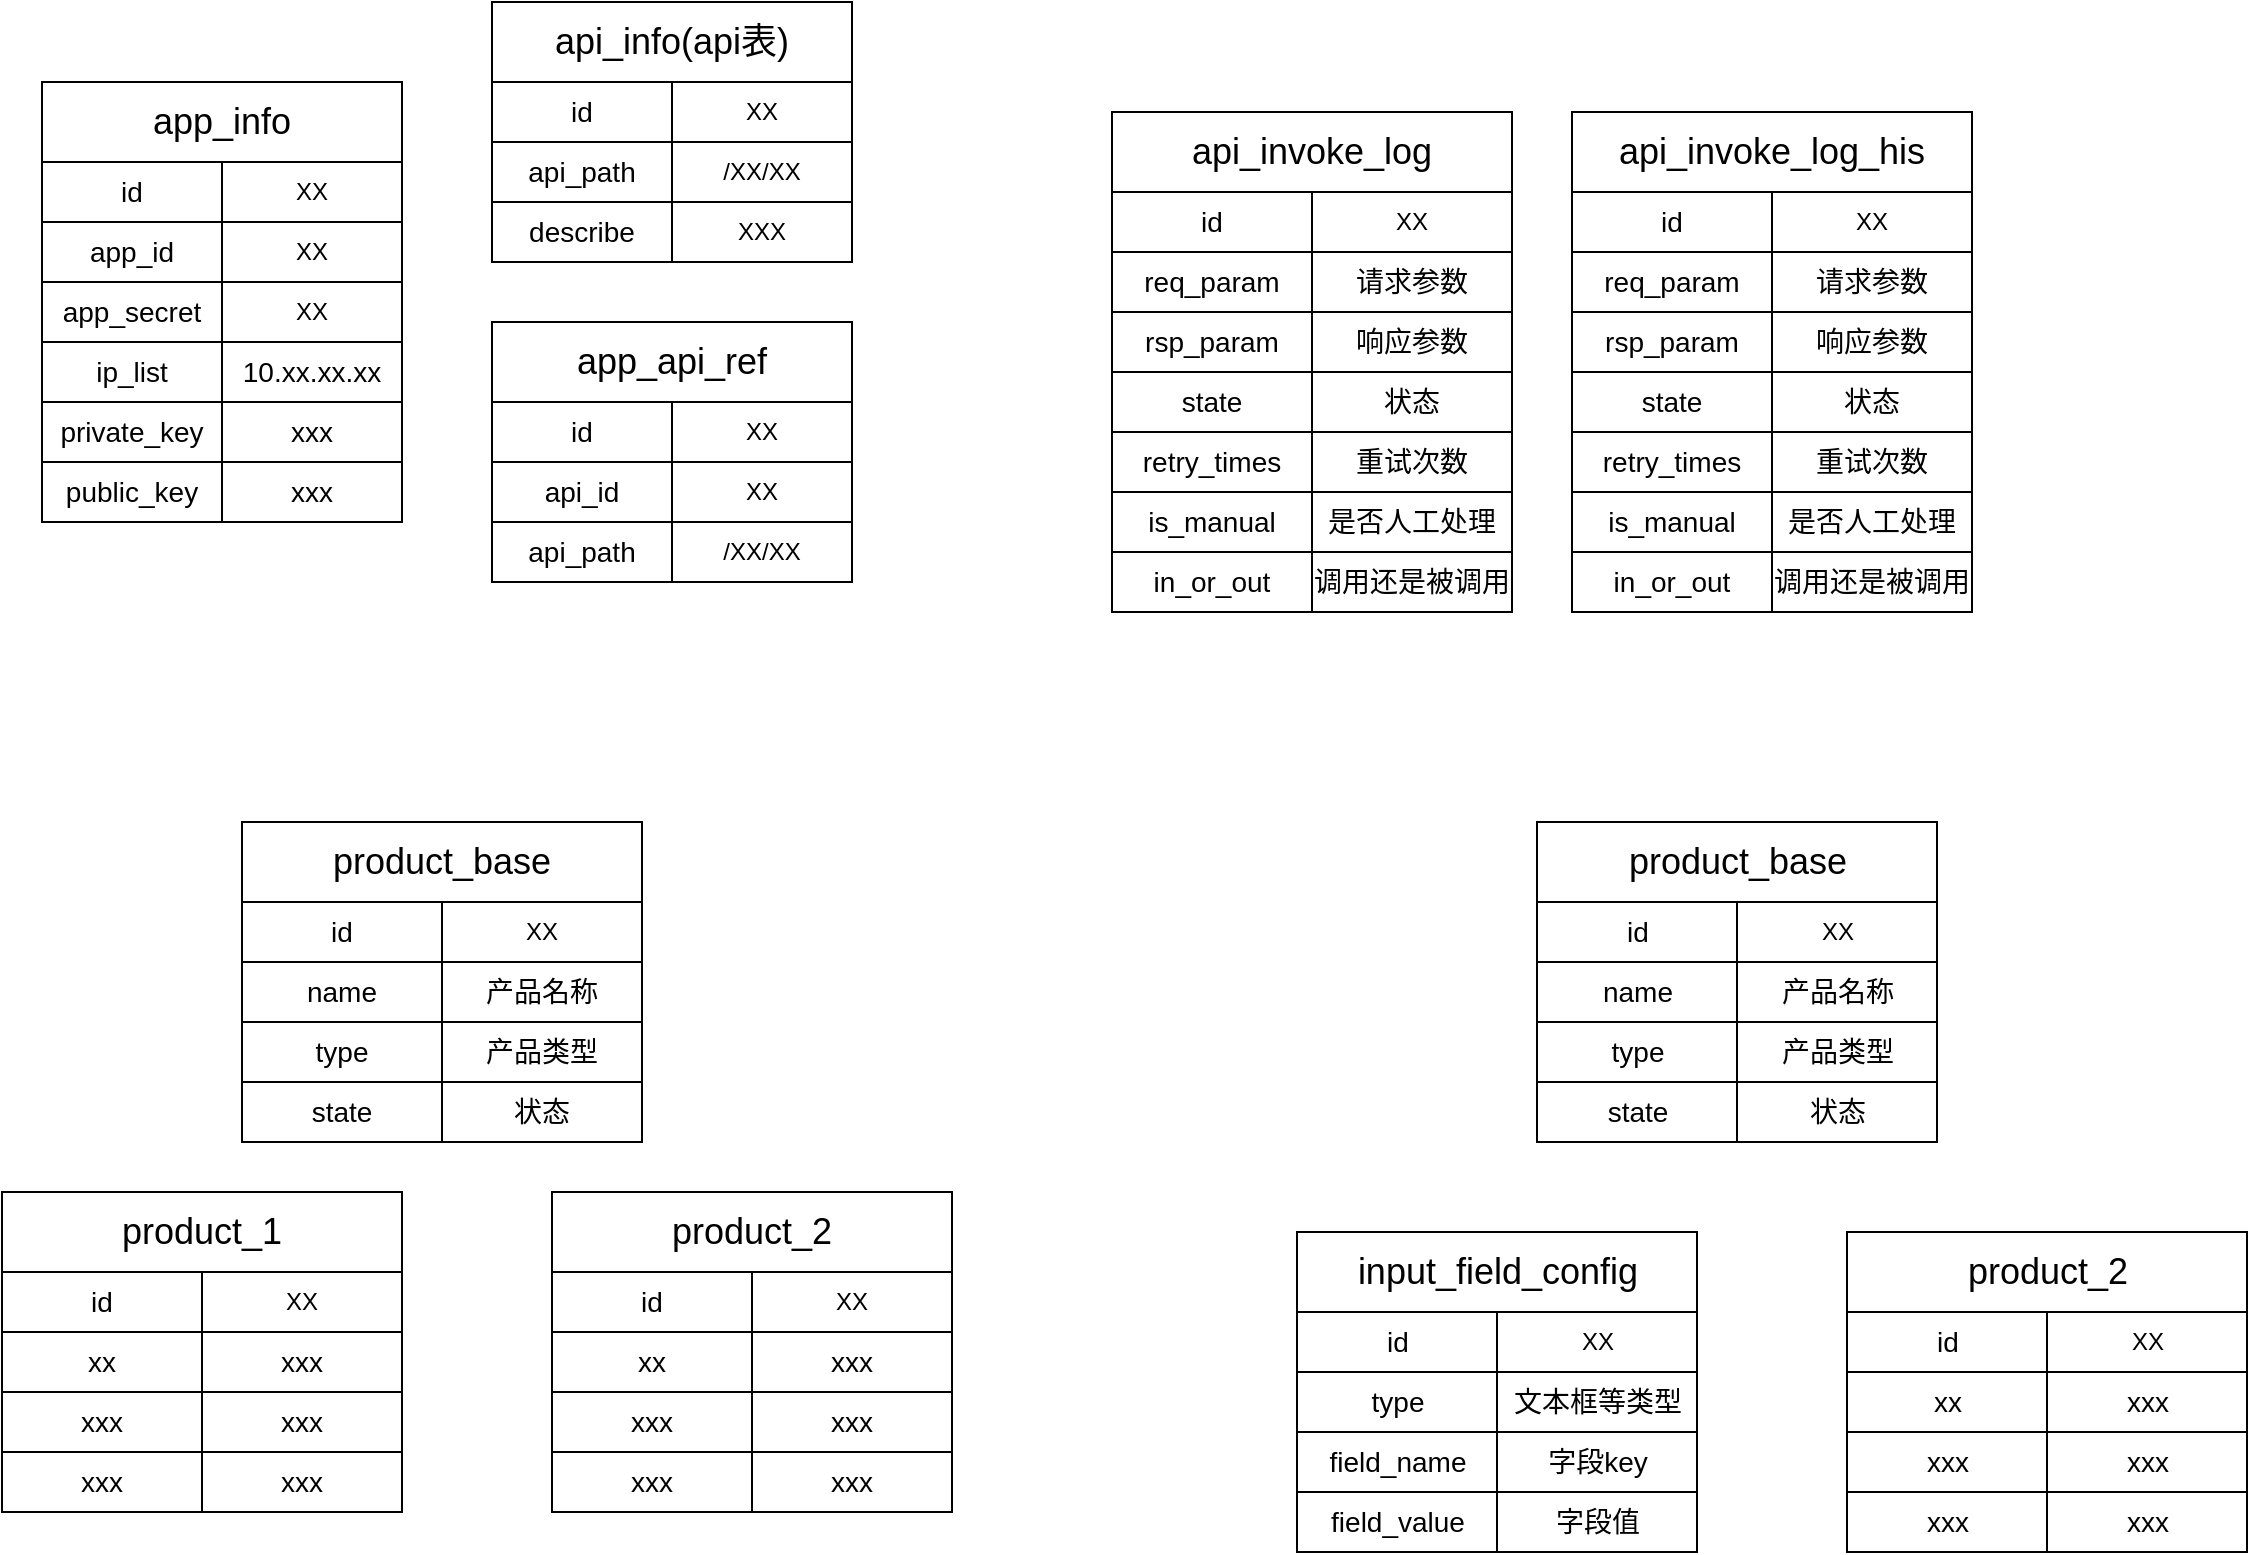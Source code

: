 <mxfile version="24.2.8" type="github">
  <diagram id="prtHgNgQTEPvFCAcTncT" name="东亚银行架构图">
    <mxGraphModel dx="1436" dy="714" grid="1" gridSize="10" guides="1" tooltips="1" connect="1" arrows="1" fold="1" page="1" pageScale="1" pageWidth="1654" pageHeight="1169" math="0" shadow="0">
      <root>
        <mxCell id="0" />
        <mxCell id="1" parent="0" />
        <mxCell id="XNkcuv629sKzaWe2EHGH-89" value="&lt;font style=&quot;font-size: 18px;&quot;&gt;app_info&lt;/font&gt;" style="rounded=0;whiteSpace=wrap;html=1;" vertex="1" parent="1">
          <mxGeometry x="50" y="130" width="180" height="40" as="geometry" />
        </mxCell>
        <mxCell id="XNkcuv629sKzaWe2EHGH-90" value="&lt;font style=&quot;font-size: 14px;&quot;&gt;id&lt;/font&gt;" style="rounded=0;whiteSpace=wrap;html=1;" vertex="1" parent="1">
          <mxGeometry x="50" y="170" width="90" height="30" as="geometry" />
        </mxCell>
        <mxCell id="XNkcuv629sKzaWe2EHGH-92" value="&lt;font style=&quot;font-size: 14px;&quot;&gt;app_id&lt;/font&gt;" style="rounded=0;whiteSpace=wrap;html=1;" vertex="1" parent="1">
          <mxGeometry x="50" y="200" width="90" height="30" as="geometry" />
        </mxCell>
        <mxCell id="XNkcuv629sKzaWe2EHGH-93" value="XX" style="rounded=0;whiteSpace=wrap;html=1;" vertex="1" parent="1">
          <mxGeometry x="140" y="170" width="90" height="30" as="geometry" />
        </mxCell>
        <mxCell id="XNkcuv629sKzaWe2EHGH-94" value="XX" style="rounded=0;whiteSpace=wrap;html=1;" vertex="1" parent="1">
          <mxGeometry x="140" y="200" width="90" height="30" as="geometry" />
        </mxCell>
        <mxCell id="XNkcuv629sKzaWe2EHGH-95" value="&lt;font style=&quot;font-size: 14px;&quot;&gt;app_secret&lt;/font&gt;" style="rounded=0;whiteSpace=wrap;html=1;" vertex="1" parent="1">
          <mxGeometry x="50" y="230" width="90" height="30" as="geometry" />
        </mxCell>
        <mxCell id="XNkcuv629sKzaWe2EHGH-98" value="&lt;font style=&quot;font-size: 18px;&quot;&gt;api_info(api表)&lt;/font&gt;" style="rounded=0;whiteSpace=wrap;html=1;" vertex="1" parent="1">
          <mxGeometry x="275" y="90" width="180" height="40" as="geometry" />
        </mxCell>
        <mxCell id="XNkcuv629sKzaWe2EHGH-99" value="&lt;font style=&quot;font-size: 14px;&quot;&gt;id&lt;/font&gt;" style="rounded=0;whiteSpace=wrap;html=1;" vertex="1" parent="1">
          <mxGeometry x="275" y="130" width="90" height="30" as="geometry" />
        </mxCell>
        <mxCell id="XNkcuv629sKzaWe2EHGH-100" value="&lt;font style=&quot;font-size: 14px;&quot;&gt;api_path&lt;/font&gt;" style="rounded=0;whiteSpace=wrap;html=1;" vertex="1" parent="1">
          <mxGeometry x="275" y="160" width="90" height="30" as="geometry" />
        </mxCell>
        <mxCell id="XNkcuv629sKzaWe2EHGH-101" value="XX" style="rounded=0;whiteSpace=wrap;html=1;" vertex="1" parent="1">
          <mxGeometry x="365" y="130" width="90" height="30" as="geometry" />
        </mxCell>
        <mxCell id="XNkcuv629sKzaWe2EHGH-102" value="/XX/XX" style="rounded=0;whiteSpace=wrap;html=1;" vertex="1" parent="1">
          <mxGeometry x="365" y="160" width="90" height="30" as="geometry" />
        </mxCell>
        <mxCell id="XNkcuv629sKzaWe2EHGH-105" value="&lt;font style=&quot;font-size: 18px;&quot;&gt;app_api_ref&lt;/font&gt;" style="rounded=0;whiteSpace=wrap;html=1;" vertex="1" parent="1">
          <mxGeometry x="275" y="250" width="180" height="40" as="geometry" />
        </mxCell>
        <mxCell id="XNkcuv629sKzaWe2EHGH-106" value="&lt;font style=&quot;font-size: 14px;&quot;&gt;id&lt;/font&gt;" style="rounded=0;whiteSpace=wrap;html=1;" vertex="1" parent="1">
          <mxGeometry x="275" y="290" width="90" height="30" as="geometry" />
        </mxCell>
        <mxCell id="XNkcuv629sKzaWe2EHGH-107" value="&lt;font style=&quot;font-size: 14px;&quot;&gt;api_id&lt;/font&gt;" style="rounded=0;whiteSpace=wrap;html=1;" vertex="1" parent="1">
          <mxGeometry x="275" y="320" width="90" height="30" as="geometry" />
        </mxCell>
        <mxCell id="XNkcuv629sKzaWe2EHGH-108" value="XX" style="rounded=0;whiteSpace=wrap;html=1;" vertex="1" parent="1">
          <mxGeometry x="365" y="290" width="90" height="30" as="geometry" />
        </mxCell>
        <mxCell id="XNkcuv629sKzaWe2EHGH-109" value="XX" style="rounded=0;whiteSpace=wrap;html=1;" vertex="1" parent="1">
          <mxGeometry x="365" y="320" width="90" height="30" as="geometry" />
        </mxCell>
        <mxCell id="XNkcuv629sKzaWe2EHGH-115" value="XX" style="rounded=0;whiteSpace=wrap;html=1;" vertex="1" parent="1">
          <mxGeometry x="140" y="230" width="90" height="30" as="geometry" />
        </mxCell>
        <mxCell id="XNkcuv629sKzaWe2EHGH-117" value="&lt;span style=&quot;font-size: 14px;&quot;&gt;api_path&lt;/span&gt;" style="rounded=0;whiteSpace=wrap;html=1;" vertex="1" parent="1">
          <mxGeometry x="275" y="350" width="90" height="30" as="geometry" />
        </mxCell>
        <mxCell id="XNkcuv629sKzaWe2EHGH-118" value="/XX/XX" style="rounded=0;whiteSpace=wrap;html=1;" vertex="1" parent="1">
          <mxGeometry x="365" y="350" width="90" height="30" as="geometry" />
        </mxCell>
        <mxCell id="XNkcuv629sKzaWe2EHGH-119" value="&lt;font style=&quot;font-size: 14px;&quot;&gt;ip_list&lt;/font&gt;" style="rounded=0;whiteSpace=wrap;html=1;" vertex="1" parent="1">
          <mxGeometry x="50" y="260" width="90" height="30" as="geometry" />
        </mxCell>
        <mxCell id="XNkcuv629sKzaWe2EHGH-120" value="&lt;font style=&quot;font-size: 14px;&quot;&gt;10.xx.xx.xx&lt;/font&gt;" style="rounded=0;whiteSpace=wrap;html=1;" vertex="1" parent="1">
          <mxGeometry x="140" y="260" width="90" height="30" as="geometry" />
        </mxCell>
        <mxCell id="XNkcuv629sKzaWe2EHGH-121" value="&lt;font style=&quot;font-size: 18px;&quot;&gt;api_invoke_log&lt;/font&gt;" style="rounded=0;whiteSpace=wrap;html=1;" vertex="1" parent="1">
          <mxGeometry x="585" y="145" width="200" height="40" as="geometry" />
        </mxCell>
        <mxCell id="XNkcuv629sKzaWe2EHGH-122" value="&lt;font style=&quot;font-size: 14px;&quot;&gt;id&lt;/font&gt;" style="rounded=0;whiteSpace=wrap;html=1;" vertex="1" parent="1">
          <mxGeometry x="585" y="185" width="100" height="30" as="geometry" />
        </mxCell>
        <mxCell id="XNkcuv629sKzaWe2EHGH-124" value="XX" style="rounded=0;whiteSpace=wrap;html=1;" vertex="1" parent="1">
          <mxGeometry x="685" y="185" width="100" height="30" as="geometry" />
        </mxCell>
        <mxCell id="XNkcuv629sKzaWe2EHGH-135" value="&lt;font style=&quot;font-size: 14px;&quot;&gt;describe&lt;/font&gt;" style="rounded=0;whiteSpace=wrap;html=1;" vertex="1" parent="1">
          <mxGeometry x="275" y="190" width="90" height="30" as="geometry" />
        </mxCell>
        <mxCell id="XNkcuv629sKzaWe2EHGH-136" value="XXX" style="rounded=0;whiteSpace=wrap;html=1;" vertex="1" parent="1">
          <mxGeometry x="365" y="190" width="90" height="30" as="geometry" />
        </mxCell>
        <mxCell id="XNkcuv629sKzaWe2EHGH-137" value="&lt;font style=&quot;font-size: 14px;&quot;&gt;private_key&lt;/font&gt;" style="rounded=0;whiteSpace=wrap;html=1;" vertex="1" parent="1">
          <mxGeometry x="50" y="290" width="90" height="30" as="geometry" />
        </mxCell>
        <mxCell id="XNkcuv629sKzaWe2EHGH-138" value="&lt;font style=&quot;font-size: 14px;&quot;&gt;xxx&lt;/font&gt;" style="rounded=0;whiteSpace=wrap;html=1;" vertex="1" parent="1">
          <mxGeometry x="140" y="290" width="90" height="30" as="geometry" />
        </mxCell>
        <mxCell id="XNkcuv629sKzaWe2EHGH-139" value="&lt;span style=&quot;font-size: 14px;&quot;&gt;public_key&lt;/span&gt;" style="rounded=0;whiteSpace=wrap;html=1;" vertex="1" parent="1">
          <mxGeometry x="50" y="320" width="90" height="30" as="geometry" />
        </mxCell>
        <mxCell id="XNkcuv629sKzaWe2EHGH-140" value="&lt;font style=&quot;font-size: 14px;&quot;&gt;xxx&lt;/font&gt;" style="rounded=0;whiteSpace=wrap;html=1;" vertex="1" parent="1">
          <mxGeometry x="140" y="320" width="90" height="30" as="geometry" />
        </mxCell>
        <mxCell id="XNkcuv629sKzaWe2EHGH-148" value="&lt;font style=&quot;font-size: 14px;&quot;&gt;req_param&lt;/font&gt;" style="rounded=0;whiteSpace=wrap;html=1;" vertex="1" parent="1">
          <mxGeometry x="585" y="215" width="100" height="30" as="geometry" />
        </mxCell>
        <mxCell id="XNkcuv629sKzaWe2EHGH-149" value="&lt;font style=&quot;font-size: 14px;&quot;&gt;请求参数&lt;/font&gt;" style="rounded=0;whiteSpace=wrap;html=1;" vertex="1" parent="1">
          <mxGeometry x="685" y="215" width="100" height="30" as="geometry" />
        </mxCell>
        <mxCell id="XNkcuv629sKzaWe2EHGH-150" value="&lt;font style=&quot;font-size: 14px;&quot;&gt;rsp_param&lt;/font&gt;" style="rounded=0;whiteSpace=wrap;html=1;" vertex="1" parent="1">
          <mxGeometry x="585" y="245" width="100" height="30" as="geometry" />
        </mxCell>
        <mxCell id="XNkcuv629sKzaWe2EHGH-151" value="&lt;font style=&quot;font-size: 14px;&quot;&gt;响应参数&lt;/font&gt;" style="rounded=0;whiteSpace=wrap;html=1;" vertex="1" parent="1">
          <mxGeometry x="685" y="245" width="100" height="30" as="geometry" />
        </mxCell>
        <mxCell id="XNkcuv629sKzaWe2EHGH-152" value="&lt;font style=&quot;font-size: 14px;&quot;&gt;state&lt;/font&gt;" style="rounded=0;whiteSpace=wrap;html=1;" vertex="1" parent="1">
          <mxGeometry x="585" y="275" width="100" height="30" as="geometry" />
        </mxCell>
        <mxCell id="XNkcuv629sKzaWe2EHGH-153" value="&lt;font style=&quot;font-size: 14px;&quot;&gt;状态&lt;/font&gt;" style="rounded=0;whiteSpace=wrap;html=1;" vertex="1" parent="1">
          <mxGeometry x="685" y="275" width="100" height="30" as="geometry" />
        </mxCell>
        <mxCell id="XNkcuv629sKzaWe2EHGH-154" value="&lt;font style=&quot;font-size: 14px;&quot;&gt;retry_times&lt;/font&gt;" style="rounded=0;whiteSpace=wrap;html=1;" vertex="1" parent="1">
          <mxGeometry x="585" y="305" width="100" height="30" as="geometry" />
        </mxCell>
        <mxCell id="XNkcuv629sKzaWe2EHGH-155" value="&lt;span style=&quot;font-size: 14px;&quot;&gt;重试次数&lt;/span&gt;" style="rounded=0;whiteSpace=wrap;html=1;" vertex="1" parent="1">
          <mxGeometry x="685" y="305" width="100" height="30" as="geometry" />
        </mxCell>
        <mxCell id="XNkcuv629sKzaWe2EHGH-156" value="&lt;font style=&quot;font-size: 14px;&quot;&gt;is_manual&lt;/font&gt;" style="rounded=0;whiteSpace=wrap;html=1;" vertex="1" parent="1">
          <mxGeometry x="585" y="335" width="100" height="30" as="geometry" />
        </mxCell>
        <mxCell id="XNkcuv629sKzaWe2EHGH-157" value="&lt;span style=&quot;font-size: 14px;&quot;&gt;是否人工处理&lt;/span&gt;" style="rounded=0;whiteSpace=wrap;html=1;" vertex="1" parent="1">
          <mxGeometry x="685" y="335" width="100" height="30" as="geometry" />
        </mxCell>
        <mxCell id="XNkcuv629sKzaWe2EHGH-158" value="&lt;font style=&quot;font-size: 14px;&quot;&gt;in_or_out&lt;/font&gt;" style="rounded=0;whiteSpace=wrap;html=1;" vertex="1" parent="1">
          <mxGeometry x="585" y="365" width="100" height="30" as="geometry" />
        </mxCell>
        <mxCell id="XNkcuv629sKzaWe2EHGH-159" value="&lt;span style=&quot;font-size: 14px;&quot;&gt;调用还是被调用&lt;/span&gt;" style="rounded=0;whiteSpace=wrap;html=1;" vertex="1" parent="1">
          <mxGeometry x="685" y="365" width="100" height="30" as="geometry" />
        </mxCell>
        <mxCell id="XNkcuv629sKzaWe2EHGH-160" value="&lt;font style=&quot;font-size: 18px;&quot;&gt;api_invoke_log_his&lt;/font&gt;" style="rounded=0;whiteSpace=wrap;html=1;" vertex="1" parent="1">
          <mxGeometry x="815" y="145" width="200" height="40" as="geometry" />
        </mxCell>
        <mxCell id="XNkcuv629sKzaWe2EHGH-161" value="&lt;font style=&quot;font-size: 14px;&quot;&gt;id&lt;/font&gt;" style="rounded=0;whiteSpace=wrap;html=1;" vertex="1" parent="1">
          <mxGeometry x="815" y="185" width="100" height="30" as="geometry" />
        </mxCell>
        <mxCell id="XNkcuv629sKzaWe2EHGH-162" value="XX" style="rounded=0;whiteSpace=wrap;html=1;" vertex="1" parent="1">
          <mxGeometry x="915" y="185" width="100" height="30" as="geometry" />
        </mxCell>
        <mxCell id="XNkcuv629sKzaWe2EHGH-163" value="&lt;font style=&quot;font-size: 14px;&quot;&gt;req_param&lt;/font&gt;" style="rounded=0;whiteSpace=wrap;html=1;" vertex="1" parent="1">
          <mxGeometry x="815" y="215" width="100" height="30" as="geometry" />
        </mxCell>
        <mxCell id="XNkcuv629sKzaWe2EHGH-164" value="&lt;font style=&quot;font-size: 14px;&quot;&gt;请求参数&lt;/font&gt;" style="rounded=0;whiteSpace=wrap;html=1;" vertex="1" parent="1">
          <mxGeometry x="915" y="215" width="100" height="30" as="geometry" />
        </mxCell>
        <mxCell id="XNkcuv629sKzaWe2EHGH-165" value="&lt;font style=&quot;font-size: 14px;&quot;&gt;rsp_param&lt;/font&gt;" style="rounded=0;whiteSpace=wrap;html=1;" vertex="1" parent="1">
          <mxGeometry x="815" y="245" width="100" height="30" as="geometry" />
        </mxCell>
        <mxCell id="XNkcuv629sKzaWe2EHGH-166" value="&lt;font style=&quot;font-size: 14px;&quot;&gt;响应参数&lt;/font&gt;" style="rounded=0;whiteSpace=wrap;html=1;" vertex="1" parent="1">
          <mxGeometry x="915" y="245" width="100" height="30" as="geometry" />
        </mxCell>
        <mxCell id="XNkcuv629sKzaWe2EHGH-167" value="&lt;font style=&quot;font-size: 14px;&quot;&gt;state&lt;/font&gt;" style="rounded=0;whiteSpace=wrap;html=1;" vertex="1" parent="1">
          <mxGeometry x="815" y="275" width="100" height="30" as="geometry" />
        </mxCell>
        <mxCell id="XNkcuv629sKzaWe2EHGH-168" value="&lt;font style=&quot;font-size: 14px;&quot;&gt;状态&lt;/font&gt;" style="rounded=0;whiteSpace=wrap;html=1;" vertex="1" parent="1">
          <mxGeometry x="915" y="275" width="100" height="30" as="geometry" />
        </mxCell>
        <mxCell id="XNkcuv629sKzaWe2EHGH-169" value="&lt;font style=&quot;font-size: 14px;&quot;&gt;retry_times&lt;/font&gt;" style="rounded=0;whiteSpace=wrap;html=1;" vertex="1" parent="1">
          <mxGeometry x="815" y="305" width="100" height="30" as="geometry" />
        </mxCell>
        <mxCell id="XNkcuv629sKzaWe2EHGH-170" value="&lt;span style=&quot;font-size: 14px;&quot;&gt;重试次数&lt;/span&gt;" style="rounded=0;whiteSpace=wrap;html=1;" vertex="1" parent="1">
          <mxGeometry x="915" y="305" width="100" height="30" as="geometry" />
        </mxCell>
        <mxCell id="XNkcuv629sKzaWe2EHGH-171" value="&lt;font style=&quot;font-size: 14px;&quot;&gt;is_manual&lt;/font&gt;" style="rounded=0;whiteSpace=wrap;html=1;" vertex="1" parent="1">
          <mxGeometry x="815" y="335" width="100" height="30" as="geometry" />
        </mxCell>
        <mxCell id="XNkcuv629sKzaWe2EHGH-172" value="&lt;span style=&quot;font-size: 14px;&quot;&gt;是否人工处理&lt;/span&gt;" style="rounded=0;whiteSpace=wrap;html=1;" vertex="1" parent="1">
          <mxGeometry x="915" y="335" width="100" height="30" as="geometry" />
        </mxCell>
        <mxCell id="XNkcuv629sKzaWe2EHGH-173" value="&lt;font style=&quot;font-size: 14px;&quot;&gt;in_or_out&lt;/font&gt;" style="rounded=0;whiteSpace=wrap;html=1;" vertex="1" parent="1">
          <mxGeometry x="815" y="365" width="100" height="30" as="geometry" />
        </mxCell>
        <mxCell id="XNkcuv629sKzaWe2EHGH-174" value="&lt;span style=&quot;font-size: 14px;&quot;&gt;调用还是被调用&lt;/span&gt;" style="rounded=0;whiteSpace=wrap;html=1;" vertex="1" parent="1">
          <mxGeometry x="915" y="365" width="100" height="30" as="geometry" />
        </mxCell>
        <mxCell id="XNkcuv629sKzaWe2EHGH-175" value="&lt;span style=&quot;font-size: 18px;&quot;&gt;product_base&lt;/span&gt;" style="rounded=0;whiteSpace=wrap;html=1;" vertex="1" parent="1">
          <mxGeometry x="150" y="500" width="200" height="40" as="geometry" />
        </mxCell>
        <mxCell id="XNkcuv629sKzaWe2EHGH-176" value="&lt;font style=&quot;font-size: 14px;&quot;&gt;id&lt;/font&gt;" style="rounded=0;whiteSpace=wrap;html=1;" vertex="1" parent="1">
          <mxGeometry x="150" y="540" width="100" height="30" as="geometry" />
        </mxCell>
        <mxCell id="XNkcuv629sKzaWe2EHGH-177" value="XX" style="rounded=0;whiteSpace=wrap;html=1;" vertex="1" parent="1">
          <mxGeometry x="250" y="540" width="100" height="30" as="geometry" />
        </mxCell>
        <mxCell id="XNkcuv629sKzaWe2EHGH-178" value="&lt;font style=&quot;font-size: 14px;&quot;&gt;name&lt;/font&gt;" style="rounded=0;whiteSpace=wrap;html=1;" vertex="1" parent="1">
          <mxGeometry x="150" y="570" width="100" height="30" as="geometry" />
        </mxCell>
        <mxCell id="XNkcuv629sKzaWe2EHGH-179" value="&lt;span style=&quot;font-size: 14px;&quot;&gt;产品名称&lt;/span&gt;" style="rounded=0;whiteSpace=wrap;html=1;" vertex="1" parent="1">
          <mxGeometry x="250" y="570" width="100" height="30" as="geometry" />
        </mxCell>
        <mxCell id="XNkcuv629sKzaWe2EHGH-180" value="&lt;font style=&quot;font-size: 14px;&quot;&gt;type&lt;/font&gt;" style="rounded=0;whiteSpace=wrap;html=1;" vertex="1" parent="1">
          <mxGeometry x="150" y="600" width="100" height="30" as="geometry" />
        </mxCell>
        <mxCell id="XNkcuv629sKzaWe2EHGH-181" value="&lt;span style=&quot;font-size: 14px;&quot;&gt;产品类型&lt;/span&gt;" style="rounded=0;whiteSpace=wrap;html=1;" vertex="1" parent="1">
          <mxGeometry x="250" y="600" width="100" height="30" as="geometry" />
        </mxCell>
        <mxCell id="XNkcuv629sKzaWe2EHGH-182" value="&lt;font style=&quot;font-size: 14px;&quot;&gt;state&lt;/font&gt;" style="rounded=0;whiteSpace=wrap;html=1;" vertex="1" parent="1">
          <mxGeometry x="150" y="630" width="100" height="30" as="geometry" />
        </mxCell>
        <mxCell id="XNkcuv629sKzaWe2EHGH-183" value="&lt;font style=&quot;font-size: 14px;&quot;&gt;状态&lt;/font&gt;" style="rounded=0;whiteSpace=wrap;html=1;" vertex="1" parent="1">
          <mxGeometry x="250" y="630" width="100" height="30" as="geometry" />
        </mxCell>
        <mxCell id="XNkcuv629sKzaWe2EHGH-190" value="&lt;span style=&quot;font-size: 18px;&quot;&gt;product_1&lt;/span&gt;" style="rounded=0;whiteSpace=wrap;html=1;" vertex="1" parent="1">
          <mxGeometry x="30" y="685" width="200" height="40" as="geometry" />
        </mxCell>
        <mxCell id="XNkcuv629sKzaWe2EHGH-191" value="&lt;font style=&quot;font-size: 14px;&quot;&gt;id&lt;/font&gt;" style="rounded=0;whiteSpace=wrap;html=1;" vertex="1" parent="1">
          <mxGeometry x="30" y="725" width="100" height="30" as="geometry" />
        </mxCell>
        <mxCell id="XNkcuv629sKzaWe2EHGH-192" value="XX" style="rounded=0;whiteSpace=wrap;html=1;" vertex="1" parent="1">
          <mxGeometry x="130" y="725" width="100" height="30" as="geometry" />
        </mxCell>
        <mxCell id="XNkcuv629sKzaWe2EHGH-193" value="&lt;font style=&quot;font-size: 14px;&quot;&gt;xx&lt;/font&gt;" style="rounded=0;whiteSpace=wrap;html=1;" vertex="1" parent="1">
          <mxGeometry x="30" y="755" width="100" height="30" as="geometry" />
        </mxCell>
        <mxCell id="XNkcuv629sKzaWe2EHGH-194" value="&lt;font style=&quot;font-size: 14px;&quot;&gt;xxx&lt;/font&gt;" style="rounded=0;whiteSpace=wrap;html=1;" vertex="1" parent="1">
          <mxGeometry x="130" y="755" width="100" height="30" as="geometry" />
        </mxCell>
        <mxCell id="XNkcuv629sKzaWe2EHGH-195" value="&lt;font style=&quot;font-size: 14px;&quot;&gt;xxx&lt;/font&gt;" style="rounded=0;whiteSpace=wrap;html=1;" vertex="1" parent="1">
          <mxGeometry x="30" y="785" width="100" height="30" as="geometry" />
        </mxCell>
        <mxCell id="XNkcuv629sKzaWe2EHGH-196" value="&lt;font style=&quot;font-size: 14px;&quot;&gt;xxx&lt;/font&gt;" style="rounded=0;whiteSpace=wrap;html=1;" vertex="1" parent="1">
          <mxGeometry x="130" y="785" width="100" height="30" as="geometry" />
        </mxCell>
        <mxCell id="XNkcuv629sKzaWe2EHGH-197" value="&lt;font style=&quot;font-size: 14px;&quot;&gt;xxx&lt;/font&gt;" style="rounded=0;whiteSpace=wrap;html=1;" vertex="1" parent="1">
          <mxGeometry x="30" y="815" width="100" height="30" as="geometry" />
        </mxCell>
        <mxCell id="XNkcuv629sKzaWe2EHGH-198" value="&lt;font style=&quot;font-size: 14px;&quot;&gt;xxx&lt;/font&gt;" style="rounded=0;whiteSpace=wrap;html=1;" vertex="1" parent="1">
          <mxGeometry x="130" y="815" width="100" height="30" as="geometry" />
        </mxCell>
        <mxCell id="XNkcuv629sKzaWe2EHGH-220" value="&lt;span style=&quot;font-size: 18px;&quot;&gt;product_2&lt;/span&gt;" style="rounded=0;whiteSpace=wrap;html=1;" vertex="1" parent="1">
          <mxGeometry x="305" y="685" width="200" height="40" as="geometry" />
        </mxCell>
        <mxCell id="XNkcuv629sKzaWe2EHGH-221" value="&lt;font style=&quot;font-size: 14px;&quot;&gt;id&lt;/font&gt;" style="rounded=0;whiteSpace=wrap;html=1;" vertex="1" parent="1">
          <mxGeometry x="305" y="725" width="100" height="30" as="geometry" />
        </mxCell>
        <mxCell id="XNkcuv629sKzaWe2EHGH-222" value="XX" style="rounded=0;whiteSpace=wrap;html=1;" vertex="1" parent="1">
          <mxGeometry x="405" y="725" width="100" height="30" as="geometry" />
        </mxCell>
        <mxCell id="XNkcuv629sKzaWe2EHGH-223" value="&lt;font style=&quot;font-size: 14px;&quot;&gt;xx&lt;/font&gt;" style="rounded=0;whiteSpace=wrap;html=1;" vertex="1" parent="1">
          <mxGeometry x="305" y="755" width="100" height="30" as="geometry" />
        </mxCell>
        <mxCell id="XNkcuv629sKzaWe2EHGH-224" value="&lt;font style=&quot;font-size: 14px;&quot;&gt;xxx&lt;/font&gt;" style="rounded=0;whiteSpace=wrap;html=1;" vertex="1" parent="1">
          <mxGeometry x="405" y="755" width="100" height="30" as="geometry" />
        </mxCell>
        <mxCell id="XNkcuv629sKzaWe2EHGH-225" value="&lt;font style=&quot;font-size: 14px;&quot;&gt;xxx&lt;/font&gt;" style="rounded=0;whiteSpace=wrap;html=1;" vertex="1" parent="1">
          <mxGeometry x="305" y="785" width="100" height="30" as="geometry" />
        </mxCell>
        <mxCell id="XNkcuv629sKzaWe2EHGH-226" value="&lt;font style=&quot;font-size: 14px;&quot;&gt;xxx&lt;/font&gt;" style="rounded=0;whiteSpace=wrap;html=1;" vertex="1" parent="1">
          <mxGeometry x="405" y="785" width="100" height="30" as="geometry" />
        </mxCell>
        <mxCell id="XNkcuv629sKzaWe2EHGH-227" value="&lt;font style=&quot;font-size: 14px;&quot;&gt;xxx&lt;/font&gt;" style="rounded=0;whiteSpace=wrap;html=1;" vertex="1" parent="1">
          <mxGeometry x="305" y="815" width="100" height="30" as="geometry" />
        </mxCell>
        <mxCell id="XNkcuv629sKzaWe2EHGH-228" value="&lt;font style=&quot;font-size: 14px;&quot;&gt;xxx&lt;/font&gt;" style="rounded=0;whiteSpace=wrap;html=1;" vertex="1" parent="1">
          <mxGeometry x="405" y="815" width="100" height="30" as="geometry" />
        </mxCell>
        <mxCell id="XNkcuv629sKzaWe2EHGH-229" value="&lt;span style=&quot;font-size: 18px;&quot;&gt;product_base&lt;/span&gt;" style="rounded=0;whiteSpace=wrap;html=1;" vertex="1" parent="1">
          <mxGeometry x="797.5" y="500" width="200" height="40" as="geometry" />
        </mxCell>
        <mxCell id="XNkcuv629sKzaWe2EHGH-230" value="&lt;font style=&quot;font-size: 14px;&quot;&gt;id&lt;/font&gt;" style="rounded=0;whiteSpace=wrap;html=1;" vertex="1" parent="1">
          <mxGeometry x="797.5" y="540" width="100" height="30" as="geometry" />
        </mxCell>
        <mxCell id="XNkcuv629sKzaWe2EHGH-231" value="XX" style="rounded=0;whiteSpace=wrap;html=1;" vertex="1" parent="1">
          <mxGeometry x="897.5" y="540" width="100" height="30" as="geometry" />
        </mxCell>
        <mxCell id="XNkcuv629sKzaWe2EHGH-232" value="&lt;font style=&quot;font-size: 14px;&quot;&gt;name&lt;/font&gt;" style="rounded=0;whiteSpace=wrap;html=1;" vertex="1" parent="1">
          <mxGeometry x="797.5" y="570" width="100" height="30" as="geometry" />
        </mxCell>
        <mxCell id="XNkcuv629sKzaWe2EHGH-233" value="&lt;span style=&quot;font-size: 14px;&quot;&gt;产品名称&lt;/span&gt;" style="rounded=0;whiteSpace=wrap;html=1;" vertex="1" parent="1">
          <mxGeometry x="897.5" y="570" width="100" height="30" as="geometry" />
        </mxCell>
        <mxCell id="XNkcuv629sKzaWe2EHGH-234" value="&lt;font style=&quot;font-size: 14px;&quot;&gt;type&lt;/font&gt;" style="rounded=0;whiteSpace=wrap;html=1;" vertex="1" parent="1">
          <mxGeometry x="797.5" y="600" width="100" height="30" as="geometry" />
        </mxCell>
        <mxCell id="XNkcuv629sKzaWe2EHGH-235" value="&lt;span style=&quot;font-size: 14px;&quot;&gt;产品类型&lt;/span&gt;" style="rounded=0;whiteSpace=wrap;html=1;" vertex="1" parent="1">
          <mxGeometry x="897.5" y="600" width="100" height="30" as="geometry" />
        </mxCell>
        <mxCell id="XNkcuv629sKzaWe2EHGH-236" value="&lt;font style=&quot;font-size: 14px;&quot;&gt;state&lt;/font&gt;" style="rounded=0;whiteSpace=wrap;html=1;" vertex="1" parent="1">
          <mxGeometry x="797.5" y="630" width="100" height="30" as="geometry" />
        </mxCell>
        <mxCell id="XNkcuv629sKzaWe2EHGH-237" value="&lt;font style=&quot;font-size: 14px;&quot;&gt;状态&lt;/font&gt;" style="rounded=0;whiteSpace=wrap;html=1;" vertex="1" parent="1">
          <mxGeometry x="897.5" y="630" width="100" height="30" as="geometry" />
        </mxCell>
        <mxCell id="XNkcuv629sKzaWe2EHGH-238" value="&lt;span style=&quot;font-size: 18px;&quot;&gt;input_field_config&lt;/span&gt;" style="rounded=0;whiteSpace=wrap;html=1;" vertex="1" parent="1">
          <mxGeometry x="677.5" y="705" width="200" height="40" as="geometry" />
        </mxCell>
        <mxCell id="XNkcuv629sKzaWe2EHGH-239" value="&lt;font style=&quot;font-size: 14px;&quot;&gt;id&lt;/font&gt;" style="rounded=0;whiteSpace=wrap;html=1;" vertex="1" parent="1">
          <mxGeometry x="677.5" y="745" width="100" height="30" as="geometry" />
        </mxCell>
        <mxCell id="XNkcuv629sKzaWe2EHGH-240" value="XX" style="rounded=0;whiteSpace=wrap;html=1;" vertex="1" parent="1">
          <mxGeometry x="777.5" y="745" width="100" height="30" as="geometry" />
        </mxCell>
        <mxCell id="XNkcuv629sKzaWe2EHGH-241" value="&lt;font style=&quot;font-size: 14px;&quot;&gt;type&lt;/font&gt;" style="rounded=0;whiteSpace=wrap;html=1;" vertex="1" parent="1">
          <mxGeometry x="677.5" y="775" width="100" height="30" as="geometry" />
        </mxCell>
        <mxCell id="XNkcuv629sKzaWe2EHGH-242" value="&lt;font style=&quot;font-size: 14px;&quot;&gt;文本框等类型&lt;/font&gt;" style="rounded=0;whiteSpace=wrap;html=1;" vertex="1" parent="1">
          <mxGeometry x="777.5" y="775" width="100" height="30" as="geometry" />
        </mxCell>
        <mxCell id="XNkcuv629sKzaWe2EHGH-243" value="&lt;font style=&quot;font-size: 14px;&quot;&gt;field_name&lt;/font&gt;" style="rounded=0;whiteSpace=wrap;html=1;" vertex="1" parent="1">
          <mxGeometry x="677.5" y="805" width="100" height="30" as="geometry" />
        </mxCell>
        <mxCell id="XNkcuv629sKzaWe2EHGH-244" value="&lt;font style=&quot;font-size: 14px;&quot;&gt;字段key&lt;/font&gt;" style="rounded=0;whiteSpace=wrap;html=1;" vertex="1" parent="1">
          <mxGeometry x="777.5" y="805" width="100" height="30" as="geometry" />
        </mxCell>
        <mxCell id="XNkcuv629sKzaWe2EHGH-245" value="&lt;span style=&quot;font-size: 14px;&quot;&gt;field_value&lt;/span&gt;" style="rounded=0;whiteSpace=wrap;html=1;" vertex="1" parent="1">
          <mxGeometry x="677.5" y="835" width="100" height="30" as="geometry" />
        </mxCell>
        <mxCell id="XNkcuv629sKzaWe2EHGH-246" value="&lt;span style=&quot;font-size: 14px;&quot;&gt;字段值&lt;/span&gt;" style="rounded=0;whiteSpace=wrap;html=1;" vertex="1" parent="1">
          <mxGeometry x="777.5" y="835" width="100" height="30" as="geometry" />
        </mxCell>
        <mxCell id="XNkcuv629sKzaWe2EHGH-247" value="&lt;span style=&quot;font-size: 18px;&quot;&gt;product_2&lt;/span&gt;" style="rounded=0;whiteSpace=wrap;html=1;" vertex="1" parent="1">
          <mxGeometry x="952.5" y="705" width="200" height="40" as="geometry" />
        </mxCell>
        <mxCell id="XNkcuv629sKzaWe2EHGH-248" value="&lt;font style=&quot;font-size: 14px;&quot;&gt;id&lt;/font&gt;" style="rounded=0;whiteSpace=wrap;html=1;" vertex="1" parent="1">
          <mxGeometry x="952.5" y="745" width="100" height="30" as="geometry" />
        </mxCell>
        <mxCell id="XNkcuv629sKzaWe2EHGH-249" value="XX" style="rounded=0;whiteSpace=wrap;html=1;" vertex="1" parent="1">
          <mxGeometry x="1052.5" y="745" width="100" height="30" as="geometry" />
        </mxCell>
        <mxCell id="XNkcuv629sKzaWe2EHGH-250" value="&lt;font style=&quot;font-size: 14px;&quot;&gt;xx&lt;/font&gt;" style="rounded=0;whiteSpace=wrap;html=1;" vertex="1" parent="1">
          <mxGeometry x="952.5" y="775" width="100" height="30" as="geometry" />
        </mxCell>
        <mxCell id="XNkcuv629sKzaWe2EHGH-251" value="&lt;font style=&quot;font-size: 14px;&quot;&gt;xxx&lt;/font&gt;" style="rounded=0;whiteSpace=wrap;html=1;" vertex="1" parent="1">
          <mxGeometry x="1052.5" y="775" width="100" height="30" as="geometry" />
        </mxCell>
        <mxCell id="XNkcuv629sKzaWe2EHGH-252" value="&lt;font style=&quot;font-size: 14px;&quot;&gt;xxx&lt;/font&gt;" style="rounded=0;whiteSpace=wrap;html=1;" vertex="1" parent="1">
          <mxGeometry x="952.5" y="805" width="100" height="30" as="geometry" />
        </mxCell>
        <mxCell id="XNkcuv629sKzaWe2EHGH-253" value="&lt;font style=&quot;font-size: 14px;&quot;&gt;xxx&lt;/font&gt;" style="rounded=0;whiteSpace=wrap;html=1;" vertex="1" parent="1">
          <mxGeometry x="1052.5" y="805" width="100" height="30" as="geometry" />
        </mxCell>
        <mxCell id="XNkcuv629sKzaWe2EHGH-254" value="&lt;font style=&quot;font-size: 14px;&quot;&gt;xxx&lt;/font&gt;" style="rounded=0;whiteSpace=wrap;html=1;" vertex="1" parent="1">
          <mxGeometry x="952.5" y="835" width="100" height="30" as="geometry" />
        </mxCell>
        <mxCell id="XNkcuv629sKzaWe2EHGH-255" value="&lt;font style=&quot;font-size: 14px;&quot;&gt;xxx&lt;/font&gt;" style="rounded=0;whiteSpace=wrap;html=1;" vertex="1" parent="1">
          <mxGeometry x="1052.5" y="835" width="100" height="30" as="geometry" />
        </mxCell>
      </root>
    </mxGraphModel>
  </diagram>
</mxfile>
